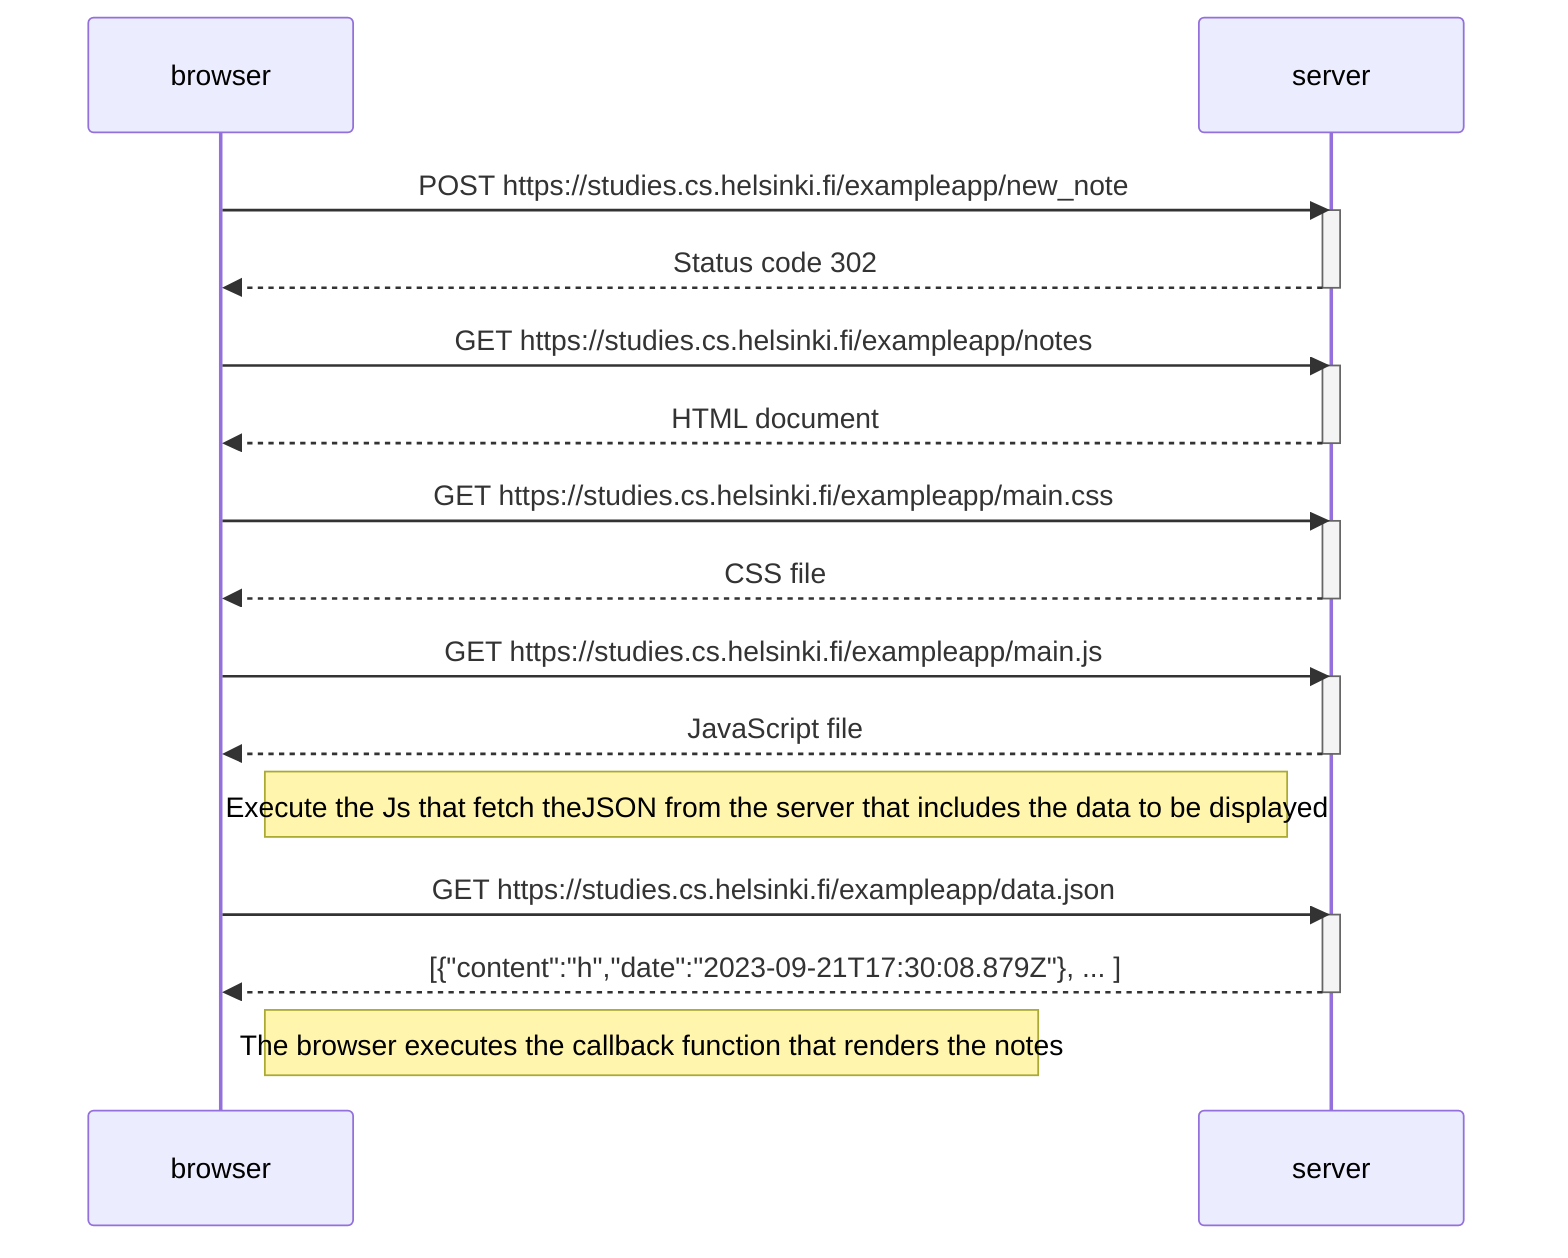 sequenceDiagram
    participant browser
    participant server

    browser->>server: POST https://studies.cs.helsinki.fi/exampleapp/new_note
    activate server
    server-->>browser: Status code 302
    deactivate server

    browser->>server: GET https://studies.cs.helsinki.fi/exampleapp/notes
    activate server
    server-->>browser: HTML document
    deactivate server

    browser->>server: GET https://studies.cs.helsinki.fi/exampleapp/main.css
    activate server
    server-->>browser: CSS file
    deactivate server

    browser->>server: GET https://studies.cs.helsinki.fi/exampleapp/main.js
    activate server
    server-->>browser: JavaScript file
    deactivate server

    Note right of browser: Execute the Js that fetch theJSON from the server that includes the data to be displayed

    browser->>server: GET https://studies.cs.helsinki.fi/exampleapp/data.json
    activate server
    server-->>browser: [{"content":"h","date":"2023-09-21T17:30:08.879Z"}, ... ]
    
    deactivate server

    Note right of browser: The browser executes the callback function that renders the notes